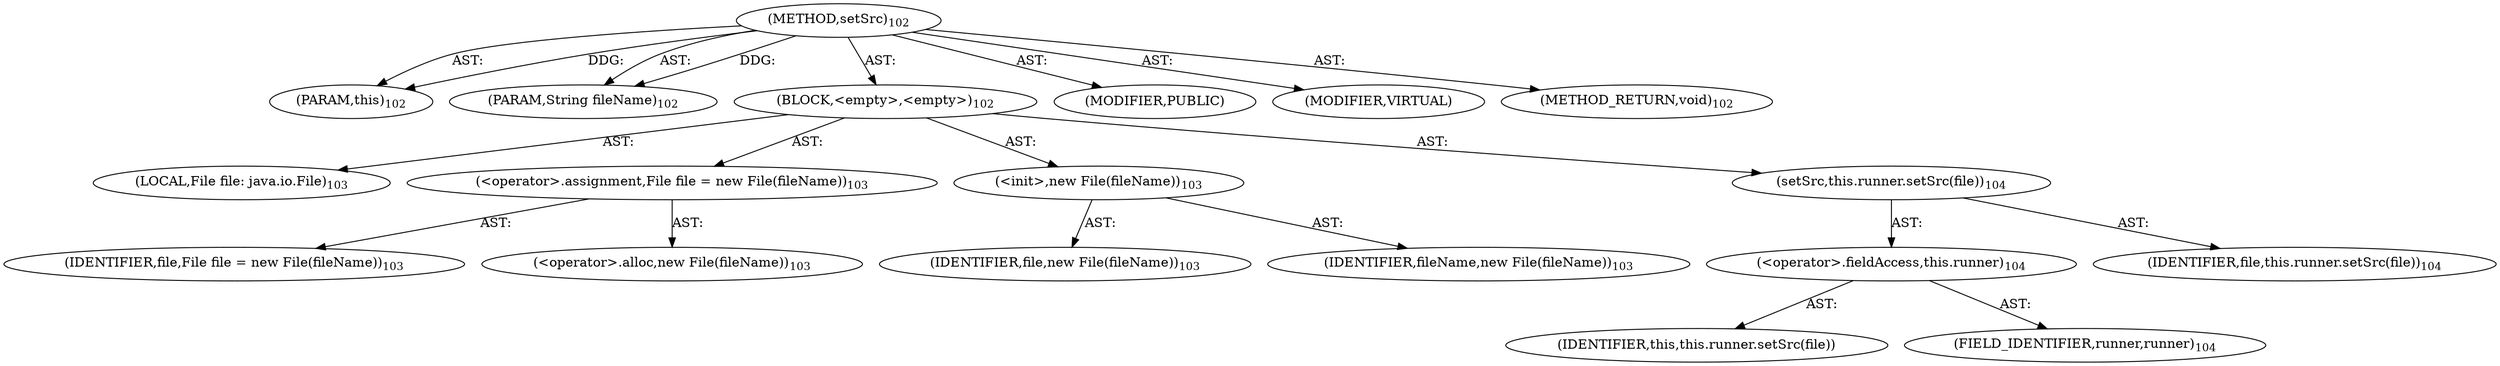 digraph "setSrc" {  
"111669149698" [label = <(METHOD,setSrc)<SUB>102</SUB>> ]
"115964116995" [label = <(PARAM,this)<SUB>102</SUB>> ]
"115964116996" [label = <(PARAM,String fileName)<SUB>102</SUB>> ]
"25769803778" [label = <(BLOCK,&lt;empty&gt;,&lt;empty&gt;)<SUB>102</SUB>> ]
"94489280512" [label = <(LOCAL,File file: java.io.File)<SUB>103</SUB>> ]
"30064771097" [label = <(&lt;operator&gt;.assignment,File file = new File(fileName))<SUB>103</SUB>> ]
"68719476751" [label = <(IDENTIFIER,file,File file = new File(fileName))<SUB>103</SUB>> ]
"30064771098" [label = <(&lt;operator&gt;.alloc,new File(fileName))<SUB>103</SUB>> ]
"30064771099" [label = <(&lt;init&gt;,new File(fileName))<SUB>103</SUB>> ]
"68719476752" [label = <(IDENTIFIER,file,new File(fileName))<SUB>103</SUB>> ]
"68719476753" [label = <(IDENTIFIER,fileName,new File(fileName))<SUB>103</SUB>> ]
"30064771100" [label = <(setSrc,this.runner.setSrc(file))<SUB>104</SUB>> ]
"30064771101" [label = <(&lt;operator&gt;.fieldAccess,this.runner)<SUB>104</SUB>> ]
"68719476754" [label = <(IDENTIFIER,this,this.runner.setSrc(file))> ]
"55834574856" [label = <(FIELD_IDENTIFIER,runner,runner)<SUB>104</SUB>> ]
"68719476755" [label = <(IDENTIFIER,file,this.runner.setSrc(file))<SUB>104</SUB>> ]
"133143986181" [label = <(MODIFIER,PUBLIC)> ]
"133143986182" [label = <(MODIFIER,VIRTUAL)> ]
"128849018882" [label = <(METHOD_RETURN,void)<SUB>102</SUB>> ]
  "111669149698" -> "115964116995"  [ label = "AST: "] 
  "111669149698" -> "115964116996"  [ label = "AST: "] 
  "111669149698" -> "25769803778"  [ label = "AST: "] 
  "111669149698" -> "133143986181"  [ label = "AST: "] 
  "111669149698" -> "133143986182"  [ label = "AST: "] 
  "111669149698" -> "128849018882"  [ label = "AST: "] 
  "25769803778" -> "94489280512"  [ label = "AST: "] 
  "25769803778" -> "30064771097"  [ label = "AST: "] 
  "25769803778" -> "30064771099"  [ label = "AST: "] 
  "25769803778" -> "30064771100"  [ label = "AST: "] 
  "30064771097" -> "68719476751"  [ label = "AST: "] 
  "30064771097" -> "30064771098"  [ label = "AST: "] 
  "30064771099" -> "68719476752"  [ label = "AST: "] 
  "30064771099" -> "68719476753"  [ label = "AST: "] 
  "30064771100" -> "30064771101"  [ label = "AST: "] 
  "30064771100" -> "68719476755"  [ label = "AST: "] 
  "30064771101" -> "68719476754"  [ label = "AST: "] 
  "30064771101" -> "55834574856"  [ label = "AST: "] 
  "111669149698" -> "115964116995"  [ label = "DDG: "] 
  "111669149698" -> "115964116996"  [ label = "DDG: "] 
}
